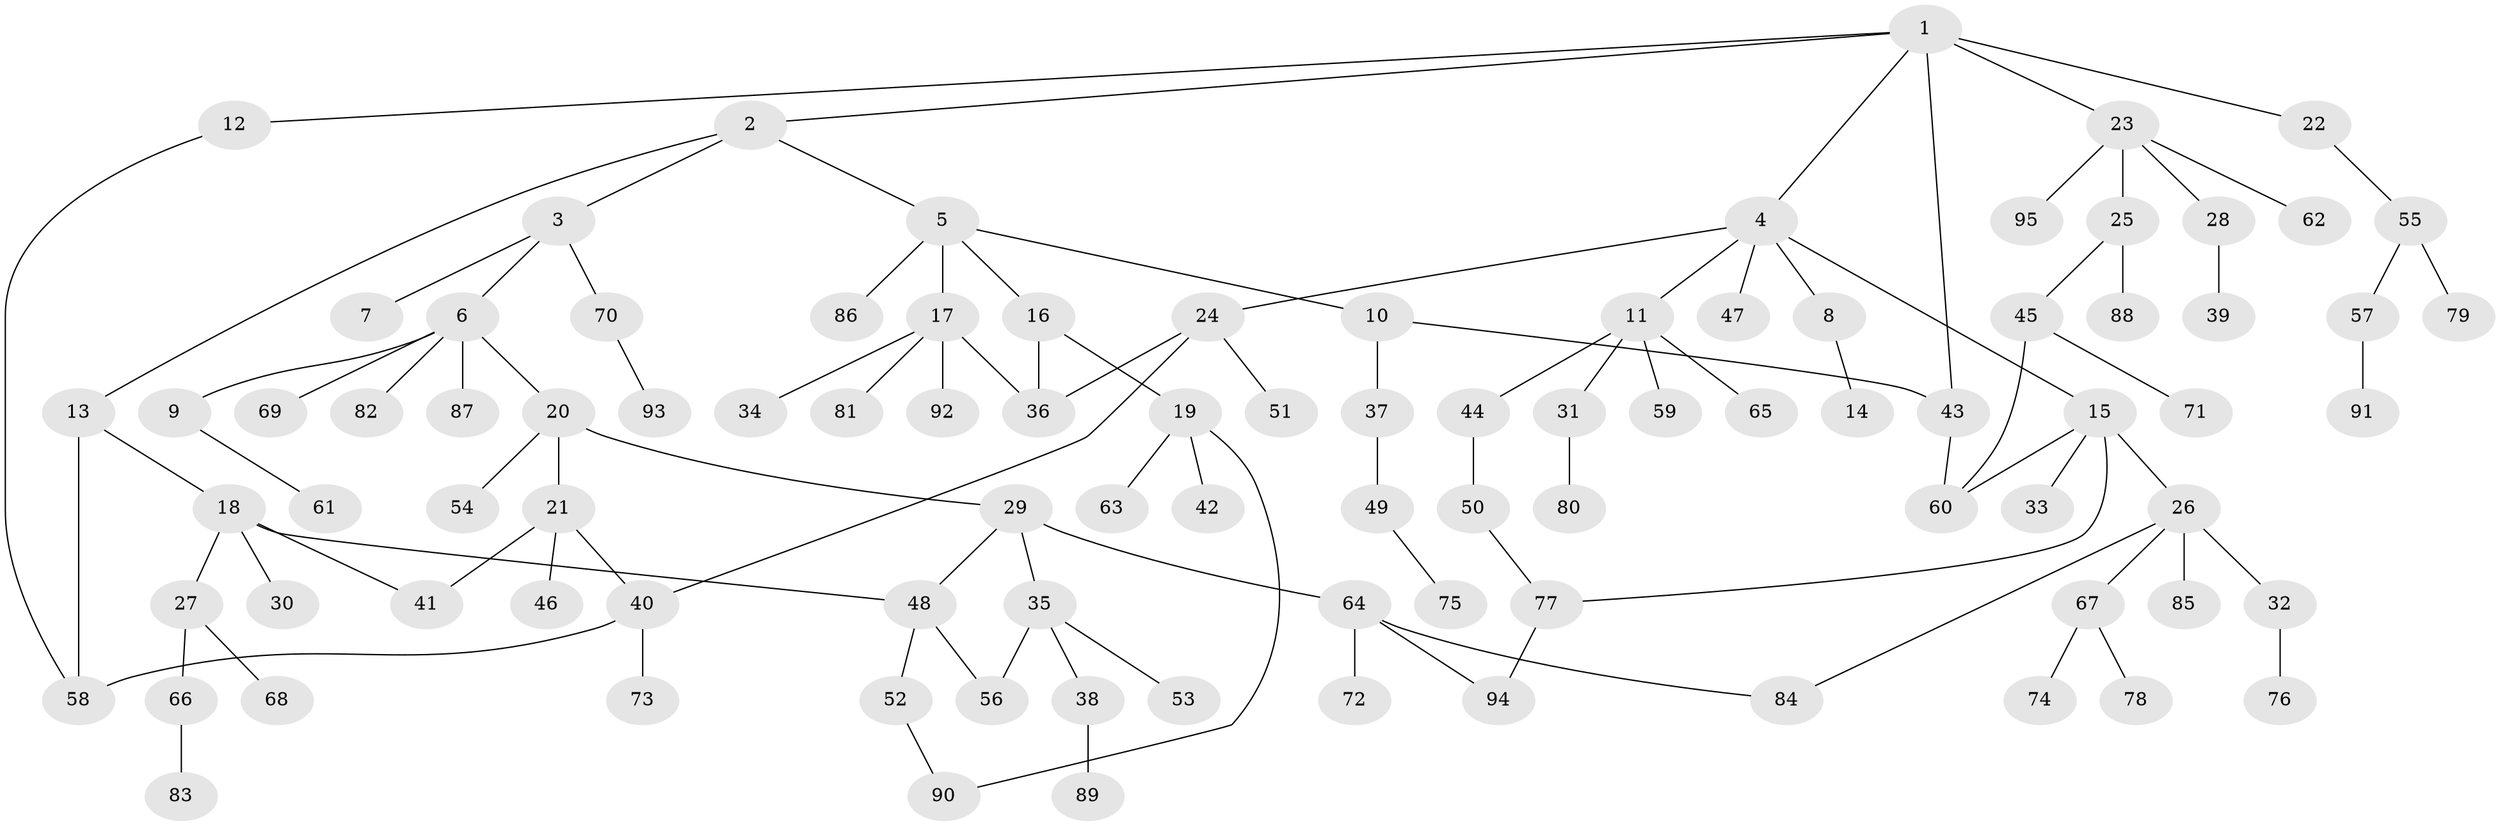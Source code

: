 // Generated by graph-tools (version 1.1) at 2025/10/02/27/25 16:10:54]
// undirected, 95 vertices, 109 edges
graph export_dot {
graph [start="1"]
  node [color=gray90,style=filled];
  1;
  2;
  3;
  4;
  5;
  6;
  7;
  8;
  9;
  10;
  11;
  12;
  13;
  14;
  15;
  16;
  17;
  18;
  19;
  20;
  21;
  22;
  23;
  24;
  25;
  26;
  27;
  28;
  29;
  30;
  31;
  32;
  33;
  34;
  35;
  36;
  37;
  38;
  39;
  40;
  41;
  42;
  43;
  44;
  45;
  46;
  47;
  48;
  49;
  50;
  51;
  52;
  53;
  54;
  55;
  56;
  57;
  58;
  59;
  60;
  61;
  62;
  63;
  64;
  65;
  66;
  67;
  68;
  69;
  70;
  71;
  72;
  73;
  74;
  75;
  76;
  77;
  78;
  79;
  80;
  81;
  82;
  83;
  84;
  85;
  86;
  87;
  88;
  89;
  90;
  91;
  92;
  93;
  94;
  95;
  1 -- 2;
  1 -- 4;
  1 -- 12;
  1 -- 22;
  1 -- 23;
  1 -- 43;
  2 -- 3;
  2 -- 5;
  2 -- 13;
  3 -- 6;
  3 -- 7;
  3 -- 70;
  4 -- 8;
  4 -- 11;
  4 -- 15;
  4 -- 24;
  4 -- 47;
  5 -- 10;
  5 -- 16;
  5 -- 17;
  5 -- 86;
  6 -- 9;
  6 -- 20;
  6 -- 69;
  6 -- 82;
  6 -- 87;
  8 -- 14;
  9 -- 61;
  10 -- 37;
  10 -- 43;
  11 -- 31;
  11 -- 44;
  11 -- 59;
  11 -- 65;
  12 -- 58;
  13 -- 18;
  13 -- 58;
  15 -- 26;
  15 -- 33;
  15 -- 77;
  15 -- 60;
  16 -- 19;
  16 -- 36;
  17 -- 34;
  17 -- 81;
  17 -- 92;
  17 -- 36;
  18 -- 27;
  18 -- 30;
  18 -- 41;
  18 -- 48;
  19 -- 42;
  19 -- 63;
  19 -- 90;
  20 -- 21;
  20 -- 29;
  20 -- 54;
  21 -- 41;
  21 -- 46;
  21 -- 40;
  22 -- 55;
  23 -- 25;
  23 -- 28;
  23 -- 62;
  23 -- 95;
  24 -- 36;
  24 -- 40;
  24 -- 51;
  25 -- 45;
  25 -- 88;
  26 -- 32;
  26 -- 67;
  26 -- 84;
  26 -- 85;
  27 -- 66;
  27 -- 68;
  28 -- 39;
  29 -- 35;
  29 -- 48;
  29 -- 64;
  31 -- 80;
  32 -- 76;
  35 -- 38;
  35 -- 53;
  35 -- 56;
  37 -- 49;
  38 -- 89;
  40 -- 73;
  40 -- 58;
  43 -- 60;
  44 -- 50;
  45 -- 71;
  45 -- 60;
  48 -- 52;
  48 -- 56;
  49 -- 75;
  50 -- 77;
  52 -- 90;
  55 -- 57;
  55 -- 79;
  57 -- 91;
  64 -- 72;
  64 -- 94;
  64 -- 84;
  66 -- 83;
  67 -- 74;
  67 -- 78;
  70 -- 93;
  77 -- 94;
}
